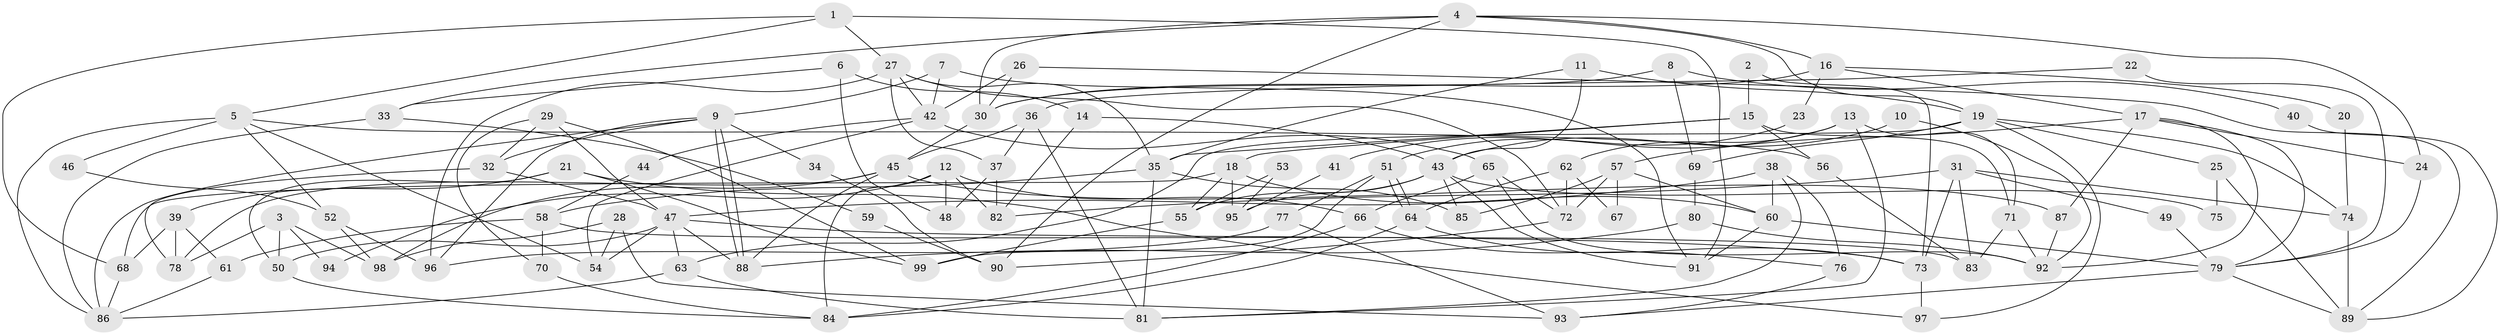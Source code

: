 // Generated by graph-tools (version 1.1) at 2025/26/03/09/25 03:26:13]
// undirected, 99 vertices, 198 edges
graph export_dot {
graph [start="1"]
  node [color=gray90,style=filled];
  1;
  2;
  3;
  4;
  5;
  6;
  7;
  8;
  9;
  10;
  11;
  12;
  13;
  14;
  15;
  16;
  17;
  18;
  19;
  20;
  21;
  22;
  23;
  24;
  25;
  26;
  27;
  28;
  29;
  30;
  31;
  32;
  33;
  34;
  35;
  36;
  37;
  38;
  39;
  40;
  41;
  42;
  43;
  44;
  45;
  46;
  47;
  48;
  49;
  50;
  51;
  52;
  53;
  54;
  55;
  56;
  57;
  58;
  59;
  60;
  61;
  62;
  63;
  64;
  65;
  66;
  67;
  68;
  69;
  70;
  71;
  72;
  73;
  74;
  75;
  76;
  77;
  78;
  79;
  80;
  81;
  82;
  83;
  84;
  85;
  86;
  87;
  88;
  89;
  90;
  91;
  92;
  93;
  94;
  95;
  96;
  97;
  98;
  99;
  1 -- 5;
  1 -- 68;
  1 -- 27;
  1 -- 91;
  2 -- 15;
  2 -- 73;
  3 -- 50;
  3 -- 78;
  3 -- 94;
  3 -- 98;
  4 -- 30;
  4 -- 16;
  4 -- 19;
  4 -- 24;
  4 -- 33;
  4 -- 90;
  5 -- 52;
  5 -- 86;
  5 -- 46;
  5 -- 54;
  5 -- 56;
  6 -- 33;
  6 -- 14;
  6 -- 48;
  7 -- 42;
  7 -- 9;
  7 -- 91;
  8 -- 30;
  8 -- 69;
  8 -- 40;
  9 -- 88;
  9 -- 88;
  9 -- 86;
  9 -- 32;
  9 -- 34;
  9 -- 96;
  10 -- 92;
  10 -- 43;
  11 -- 19;
  11 -- 43;
  11 -- 35;
  12 -- 82;
  12 -- 84;
  12 -- 48;
  12 -- 66;
  12 -- 94;
  13 -- 62;
  13 -- 81;
  13 -- 41;
  13 -- 71;
  14 -- 82;
  14 -- 43;
  15 -- 71;
  15 -- 35;
  15 -- 18;
  15 -- 56;
  16 -- 17;
  16 -- 30;
  16 -- 20;
  16 -- 23;
  17 -- 87;
  17 -- 24;
  17 -- 57;
  17 -- 79;
  17 -- 92;
  18 -- 60;
  18 -- 55;
  18 -- 68;
  18 -- 95;
  19 -- 97;
  19 -- 25;
  19 -- 63;
  19 -- 69;
  19 -- 74;
  20 -- 74;
  21 -- 50;
  21 -- 39;
  21 -- 97;
  21 -- 99;
  22 -- 36;
  22 -- 79;
  23 -- 51;
  24 -- 79;
  25 -- 89;
  25 -- 75;
  26 -- 42;
  26 -- 89;
  26 -- 30;
  27 -- 35;
  27 -- 37;
  27 -- 42;
  27 -- 72;
  27 -- 96;
  28 -- 54;
  28 -- 98;
  28 -- 93;
  29 -- 47;
  29 -- 99;
  29 -- 32;
  29 -- 70;
  30 -- 45;
  31 -- 83;
  31 -- 73;
  31 -- 49;
  31 -- 74;
  31 -- 82;
  32 -- 47;
  32 -- 78;
  33 -- 86;
  33 -- 59;
  34 -- 90;
  35 -- 85;
  35 -- 58;
  35 -- 81;
  36 -- 37;
  36 -- 81;
  36 -- 45;
  37 -- 48;
  37 -- 82;
  38 -- 47;
  38 -- 76;
  38 -- 60;
  38 -- 81;
  39 -- 68;
  39 -- 78;
  39 -- 61;
  40 -- 89;
  41 -- 95;
  42 -- 54;
  42 -- 44;
  42 -- 65;
  43 -- 91;
  43 -- 55;
  43 -- 75;
  43 -- 85;
  43 -- 95;
  44 -- 58;
  45 -- 88;
  45 -- 78;
  45 -- 87;
  45 -- 98;
  46 -- 52;
  47 -- 63;
  47 -- 50;
  47 -- 54;
  47 -- 73;
  47 -- 88;
  49 -- 79;
  50 -- 84;
  51 -- 64;
  51 -- 64;
  51 -- 77;
  51 -- 99;
  52 -- 98;
  52 -- 96;
  53 -- 95;
  53 -- 55;
  55 -- 99;
  56 -- 83;
  57 -- 60;
  57 -- 67;
  57 -- 72;
  57 -- 85;
  58 -- 83;
  58 -- 61;
  58 -- 70;
  59 -- 90;
  60 -- 91;
  60 -- 79;
  61 -- 86;
  62 -- 64;
  62 -- 72;
  62 -- 67;
  63 -- 81;
  63 -- 86;
  64 -- 84;
  64 -- 73;
  65 -- 72;
  65 -- 66;
  65 -- 92;
  66 -- 76;
  66 -- 84;
  68 -- 86;
  69 -- 80;
  70 -- 84;
  71 -- 92;
  71 -- 83;
  72 -- 90;
  73 -- 97;
  74 -- 89;
  76 -- 93;
  77 -- 93;
  77 -- 96;
  79 -- 89;
  79 -- 93;
  80 -- 92;
  80 -- 88;
  87 -- 92;
}
